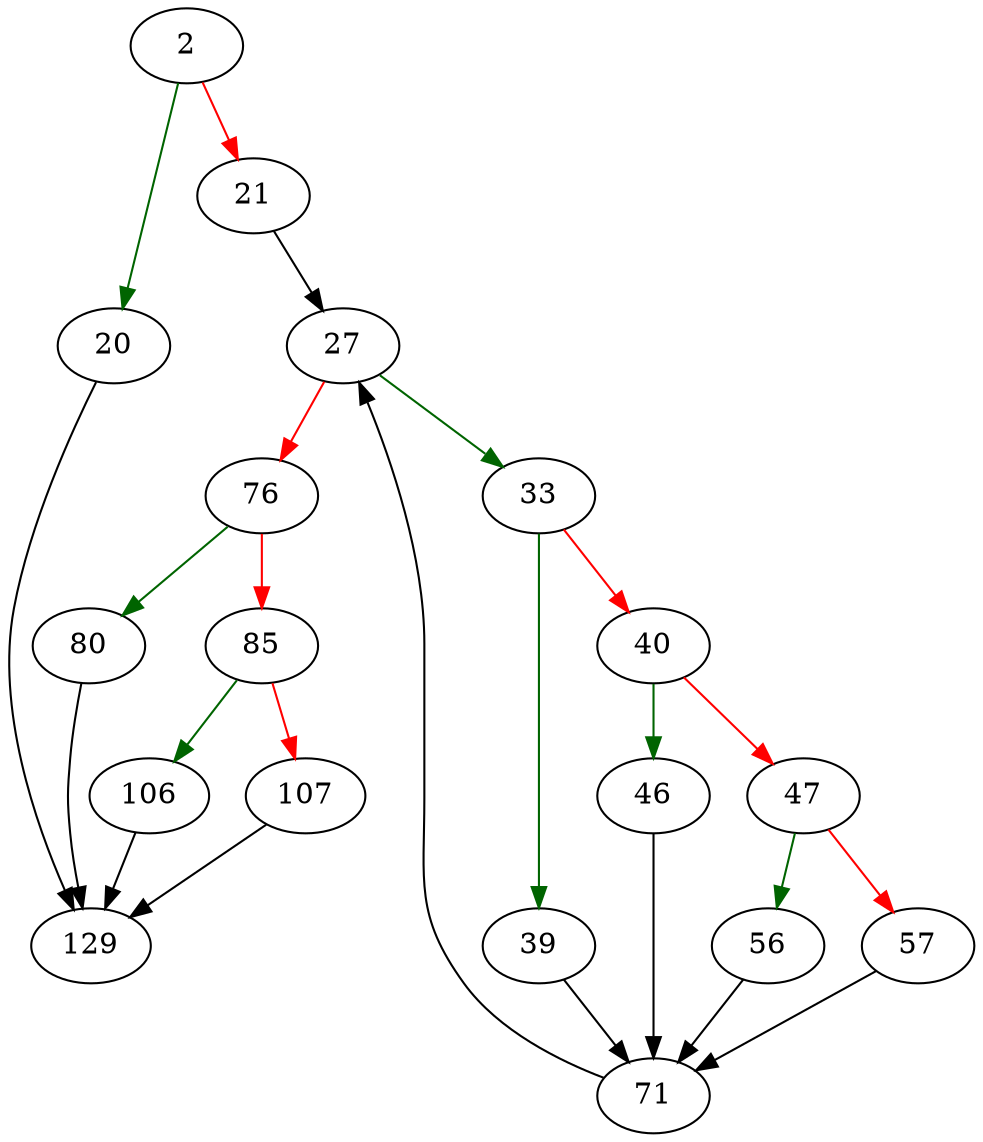 strict digraph "pragmaVtabBestIndex" {
	// Node definitions.
	2 [entry=true];
	20;
	21;
	129;
	27;
	33;
	76;
	39;
	40;
	71;
	46;
	47;
	56;
	57;
	80;
	85;
	106;
	107;

	// Edge definitions.
	2 -> 20 [
		color=darkgreen
		cond=true
	];
	2 -> 21 [
		color=red
		cond=false
	];
	20 -> 129;
	21 -> 27;
	27 -> 33 [
		color=darkgreen
		cond=true
	];
	27 -> 76 [
		color=red
		cond=false
	];
	33 -> 39 [
		color=darkgreen
		cond=true
	];
	33 -> 40 [
		color=red
		cond=false
	];
	76 -> 80 [
		color=darkgreen
		cond=true
	];
	76 -> 85 [
		color=red
		cond=false
	];
	39 -> 71;
	40 -> 46 [
		color=darkgreen
		cond=true
	];
	40 -> 47 [
		color=red
		cond=false
	];
	71 -> 27;
	46 -> 71;
	47 -> 56 [
		color=darkgreen
		cond=true
	];
	47 -> 57 [
		color=red
		cond=false
	];
	56 -> 71;
	57 -> 71;
	80 -> 129;
	85 -> 106 [
		color=darkgreen
		cond=true
	];
	85 -> 107 [
		color=red
		cond=false
	];
	106 -> 129;
	107 -> 129;
}